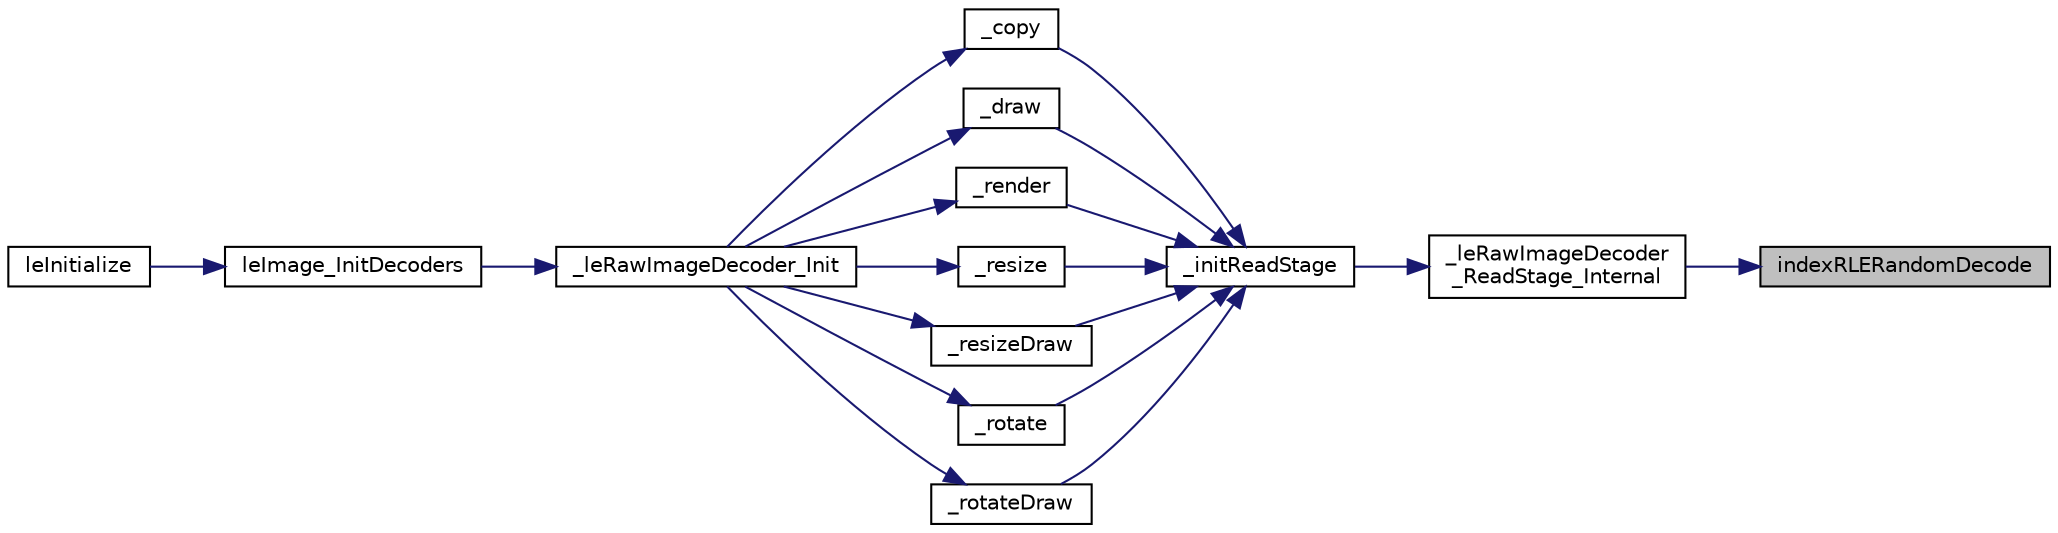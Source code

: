 digraph "indexRLERandomDecode"
{
 // LATEX_PDF_SIZE
  edge [fontname="Helvetica",fontsize="10",labelfontname="Helvetica",labelfontsize="10"];
  node [fontname="Helvetica",fontsize="10",shape=record];
  rankdir="RL";
  Node1 [label="indexRLERandomDecode",height=0.2,width=0.4,color="black", fillcolor="grey75", style="filled", fontcolor="black",tooltip=" "];
  Node1 -> Node2 [dir="back",color="midnightblue",fontsize="10",style="solid",fontname="Helvetica"];
  Node2 [label="_leRawImageDecoder\l_ReadStage_Internal",height=0.2,width=0.4,color="black", fillcolor="white", style="filled",URL="$legato__imagedecoder__raw__read__internal_8c.html#afc2a3e7180571030555a50171db7ee49",tooltip=" "];
  Node2 -> Node3 [dir="back",color="midnightblue",fontsize="10",style="solid",fontname="Helvetica"];
  Node3 [label="_initReadStage",height=0.2,width=0.4,color="black", fillcolor="white", style="filled",URL="$legato__imagedecoder__raw_8c.html#a9824b1b7a536b18f5267b987211dd284",tooltip=" "];
  Node3 -> Node4 [dir="back",color="midnightblue",fontsize="10",style="solid",fontname="Helvetica"];
  Node4 [label="_copy",height=0.2,width=0.4,color="black", fillcolor="white", style="filled",URL="$legato__imagedecoder__raw_8c.html#a3efc8acc56e4b69cecaf21356e001828",tooltip=" "];
  Node4 -> Node5 [dir="back",color="midnightblue",fontsize="10",style="solid",fontname="Helvetica"];
  Node5 [label="_leRawImageDecoder_Init",height=0.2,width=0.4,color="black", fillcolor="white", style="filled",URL="$legato__imagedecoder__raw_8c.html#ab34726b9432e13b08cb542d76d9e0713",tooltip=" "];
  Node5 -> Node6 [dir="back",color="midnightblue",fontsize="10",style="solid",fontname="Helvetica"];
  Node6 [label="leImage_InitDecoders",height=0.2,width=0.4,color="black", fillcolor="white", style="filled",URL="$legato__image_8h.html#a7a6d3cdba6482332405eecf52c83cc65",tooltip=" "];
  Node6 -> Node7 [dir="back",color="midnightblue",fontsize="10",style="solid",fontname="Helvetica"];
  Node7 [label="leInitialize",height=0.2,width=0.4,color="black", fillcolor="white", style="filled",URL="$legato__state_8h.html#a1467181552ce6400971058ea64ca68bd",tooltip=" "];
  Node3 -> Node8 [dir="back",color="midnightblue",fontsize="10",style="solid",fontname="Helvetica"];
  Node8 [label="_draw",height=0.2,width=0.4,color="black", fillcolor="white", style="filled",URL="$legato__imagedecoder__raw_8c.html#a38d60323e8942c33babe19e1b3b3a8e7",tooltip=" "];
  Node8 -> Node5 [dir="back",color="midnightblue",fontsize="10",style="solid",fontname="Helvetica"];
  Node3 -> Node9 [dir="back",color="midnightblue",fontsize="10",style="solid",fontname="Helvetica"];
  Node9 [label="_render",height=0.2,width=0.4,color="black", fillcolor="white", style="filled",URL="$legato__imagedecoder__raw_8c.html#abfeeb490086c29b49fc5cf918fa21c2e",tooltip=" "];
  Node9 -> Node5 [dir="back",color="midnightblue",fontsize="10",style="solid",fontname="Helvetica"];
  Node3 -> Node10 [dir="back",color="midnightblue",fontsize="10",style="solid",fontname="Helvetica"];
  Node10 [label="_resize",height=0.2,width=0.4,color="black", fillcolor="white", style="filled",URL="$legato__imagedecoder__raw_8c.html#a5c07712cae284305dd4f4569c980dfd9",tooltip=" "];
  Node10 -> Node5 [dir="back",color="midnightblue",fontsize="10",style="solid",fontname="Helvetica"];
  Node3 -> Node11 [dir="back",color="midnightblue",fontsize="10",style="solid",fontname="Helvetica"];
  Node11 [label="_resizeDraw",height=0.2,width=0.4,color="black", fillcolor="white", style="filled",URL="$legato__imagedecoder__raw_8c.html#a2a3bfb63f59758cd47eed17b8697a762",tooltip=" "];
  Node11 -> Node5 [dir="back",color="midnightblue",fontsize="10",style="solid",fontname="Helvetica"];
  Node3 -> Node12 [dir="back",color="midnightblue",fontsize="10",style="solid",fontname="Helvetica"];
  Node12 [label="_rotate",height=0.2,width=0.4,color="black", fillcolor="white", style="filled",URL="$legato__imagedecoder__raw_8c.html#a36b46c194b5397541d9f90cb89247f77",tooltip=" "];
  Node12 -> Node5 [dir="back",color="midnightblue",fontsize="10",style="solid",fontname="Helvetica"];
  Node3 -> Node13 [dir="back",color="midnightblue",fontsize="10",style="solid",fontname="Helvetica"];
  Node13 [label="_rotateDraw",height=0.2,width=0.4,color="black", fillcolor="white", style="filled",URL="$legato__imagedecoder__raw_8c.html#a4c5d939c97978870937bd9988ad8355c",tooltip=" "];
  Node13 -> Node5 [dir="back",color="midnightblue",fontsize="10",style="solid",fontname="Helvetica"];
}
